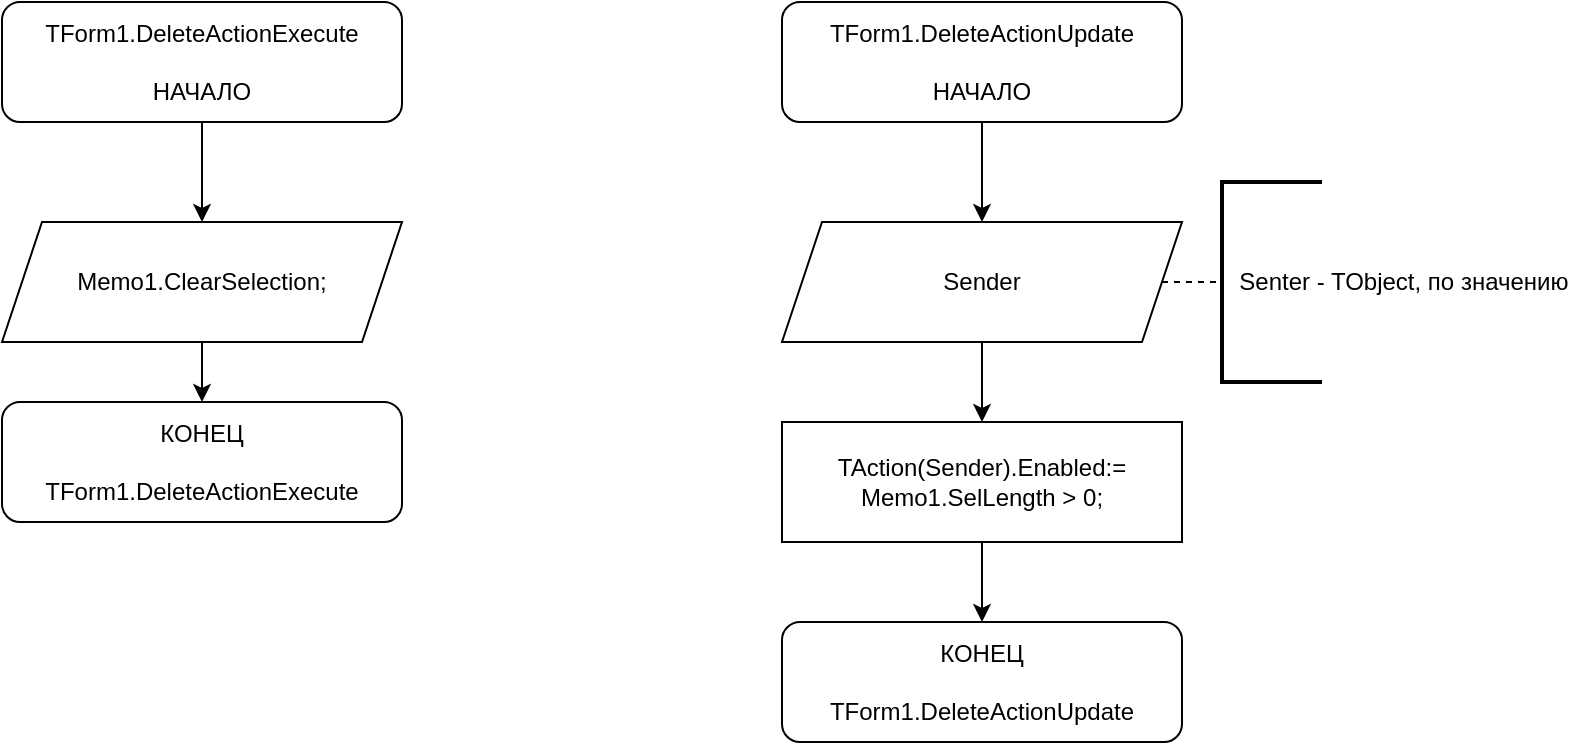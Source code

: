 <mxfile version="14.6.10" type="device"><diagram id="ndgv1eAdAOCPUtlrXNfc" name="Page-1"><mxGraphModel dx="1422" dy="705" grid="1" gridSize="10" guides="1" tooltips="1" connect="1" arrows="1" fold="1" page="1" pageScale="1" pageWidth="827" pageHeight="1169" math="0" shadow="0"><root><mxCell id="0"/><mxCell id="1" parent="0"/><mxCell id="yLUNKXYQLHDZkplwhg8i-1" style="edgeStyle=orthogonalEdgeStyle;rounded=0;orthogonalLoop=1;jettySize=auto;html=1;exitX=0.5;exitY=1;exitDx=0;exitDy=0;entryX=0.5;entryY=0;entryDx=0;entryDy=0;" edge="1" parent="1" source="yLUNKXYQLHDZkplwhg8i-2" target="yLUNKXYQLHDZkplwhg8i-4"><mxGeometry relative="1" as="geometry"/></mxCell><mxCell id="yLUNKXYQLHDZkplwhg8i-2" value="TForm1.DeleteActionExecute&lt;br&gt;&lt;br&gt;НАЧАЛО" style="rounded=1;whiteSpace=wrap;html=1;" vertex="1" parent="1"><mxGeometry x="40" y="40" width="200" height="60" as="geometry"/></mxCell><mxCell id="yLUNKXYQLHDZkplwhg8i-3" style="edgeStyle=orthogonalEdgeStyle;rounded=0;orthogonalLoop=1;jettySize=auto;html=1;exitX=0.5;exitY=1;exitDx=0;exitDy=0;" edge="1" parent="1" source="yLUNKXYQLHDZkplwhg8i-4" target="yLUNKXYQLHDZkplwhg8i-5"><mxGeometry relative="1" as="geometry"/></mxCell><mxCell id="yLUNKXYQLHDZkplwhg8i-4" value="Memo1.ClearSelection;" style="shape=parallelogram;perimeter=parallelogramPerimeter;whiteSpace=wrap;html=1;fixedSize=1;" vertex="1" parent="1"><mxGeometry x="40" y="150" width="200" height="60" as="geometry"/></mxCell><mxCell id="yLUNKXYQLHDZkplwhg8i-5" value="КОНЕЦ&lt;br&gt;&lt;br&gt;TForm1.DeleteActionExecute" style="rounded=1;whiteSpace=wrap;html=1;" vertex="1" parent="1"><mxGeometry x="40" y="240" width="200" height="60" as="geometry"/></mxCell><mxCell id="yLUNKXYQLHDZkplwhg8i-6" style="edgeStyle=orthogonalEdgeStyle;rounded=0;orthogonalLoop=1;jettySize=auto;html=1;exitX=0.5;exitY=1;exitDx=0;exitDy=0;entryX=0.5;entryY=0;entryDx=0;entryDy=0;" edge="1" parent="1" source="yLUNKXYQLHDZkplwhg8i-7" target="yLUNKXYQLHDZkplwhg8i-12"><mxGeometry relative="1" as="geometry"><mxPoint x="530" y="150" as="targetPoint"/></mxGeometry></mxCell><mxCell id="yLUNKXYQLHDZkplwhg8i-7" value="TForm1.DeleteActionUpdate&lt;br&gt;&lt;br&gt;НАЧАЛО" style="rounded=1;whiteSpace=wrap;html=1;" vertex="1" parent="1"><mxGeometry x="430" y="40" width="200" height="60" as="geometry"/></mxCell><mxCell id="yLUNKXYQLHDZkplwhg8i-17" style="edgeStyle=orthogonalEdgeStyle;rounded=0;orthogonalLoop=1;jettySize=auto;html=1;exitX=0.5;exitY=1;exitDx=0;exitDy=0;entryX=0.5;entryY=0;entryDx=0;entryDy=0;" edge="1" parent="1" source="yLUNKXYQLHDZkplwhg8i-12" target="yLUNKXYQLHDZkplwhg8i-16"><mxGeometry relative="1" as="geometry"/></mxCell><mxCell id="yLUNKXYQLHDZkplwhg8i-12" value="Sender" style="shape=parallelogram;perimeter=parallelogramPerimeter;whiteSpace=wrap;html=1;fixedSize=1;" vertex="1" parent="1"><mxGeometry x="430" y="150" width="200" height="60" as="geometry"/></mxCell><mxCell id="yLUNKXYQLHDZkplwhg8i-13" value="" style="endArrow=none;dashed=1;html=1;rounded=0;edgeStyle=orthogonalEdgeStyle;exitX=1;exitY=0.5;exitDx=0;exitDy=0;entryX=0;entryY=0.5;entryDx=0;entryDy=0;entryPerimeter=0;" edge="1" parent="1" source="yLUNKXYQLHDZkplwhg8i-12" target="yLUNKXYQLHDZkplwhg8i-14"><mxGeometry width="50" height="50" relative="1" as="geometry"><mxPoint x="630" y="180" as="sourcePoint"/><mxPoint x="730" y="180" as="targetPoint"/></mxGeometry></mxCell><mxCell id="yLUNKXYQLHDZkplwhg8i-14" value="&amp;nbsp; Senter - TObject, по значению" style="strokeWidth=2;html=1;shape=mxgraph.flowchart.annotation_1;align=left;pointerEvents=1;" vertex="1" parent="1"><mxGeometry x="650" y="130" width="50" height="100" as="geometry"/></mxCell><mxCell id="yLUNKXYQLHDZkplwhg8i-19" style="edgeStyle=orthogonalEdgeStyle;rounded=0;orthogonalLoop=1;jettySize=auto;html=1;exitX=0.5;exitY=1;exitDx=0;exitDy=0;" edge="1" parent="1" source="yLUNKXYQLHDZkplwhg8i-16" target="yLUNKXYQLHDZkplwhg8i-18"><mxGeometry relative="1" as="geometry"/></mxCell><mxCell id="yLUNKXYQLHDZkplwhg8i-16" value="TAction(Sender).Enabled:= Memo1.SelLength &amp;gt; 0;" style="rounded=0;whiteSpace=wrap;html=1;" vertex="1" parent="1"><mxGeometry x="430" y="250" width="200" height="60" as="geometry"/></mxCell><mxCell id="yLUNKXYQLHDZkplwhg8i-18" value="КОНЕЦ&lt;br&gt;&lt;br&gt;TForm1.DeleteActionUpdate" style="rounded=1;whiteSpace=wrap;html=1;" vertex="1" parent="1"><mxGeometry x="430" y="350" width="200" height="60" as="geometry"/></mxCell></root></mxGraphModel></diagram></mxfile>